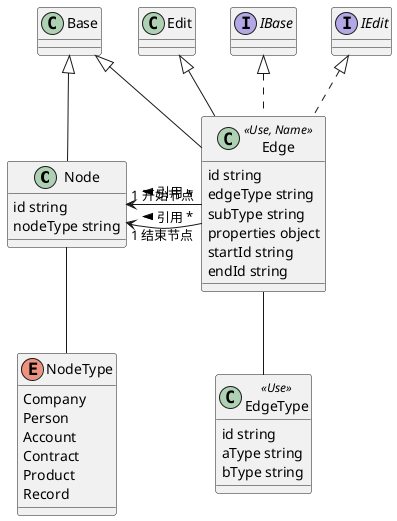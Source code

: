 @startuml graph

'@domain()
class Node  extends Base {
    id string
    nodeType string
}

class Edge <<Use, Name>> extends Base ,Edit implements IBase,IEdit{
    id string
    edgeType string
    subType string
    properties object
    startId string
    endId string
}

enum NodeType {
    Company
    Person
    Account
    Contract
    Product
    Record
}

class EdgeType<<Use>> {
    id string
    aType string
    bType string
}

Edge "*"-left->"1 开始节点" Node :> 引用
Edge "*"-->"1 结束节点" Node :> 引用
Node -down- NodeType
Edge -down- EdgeType


@enduml